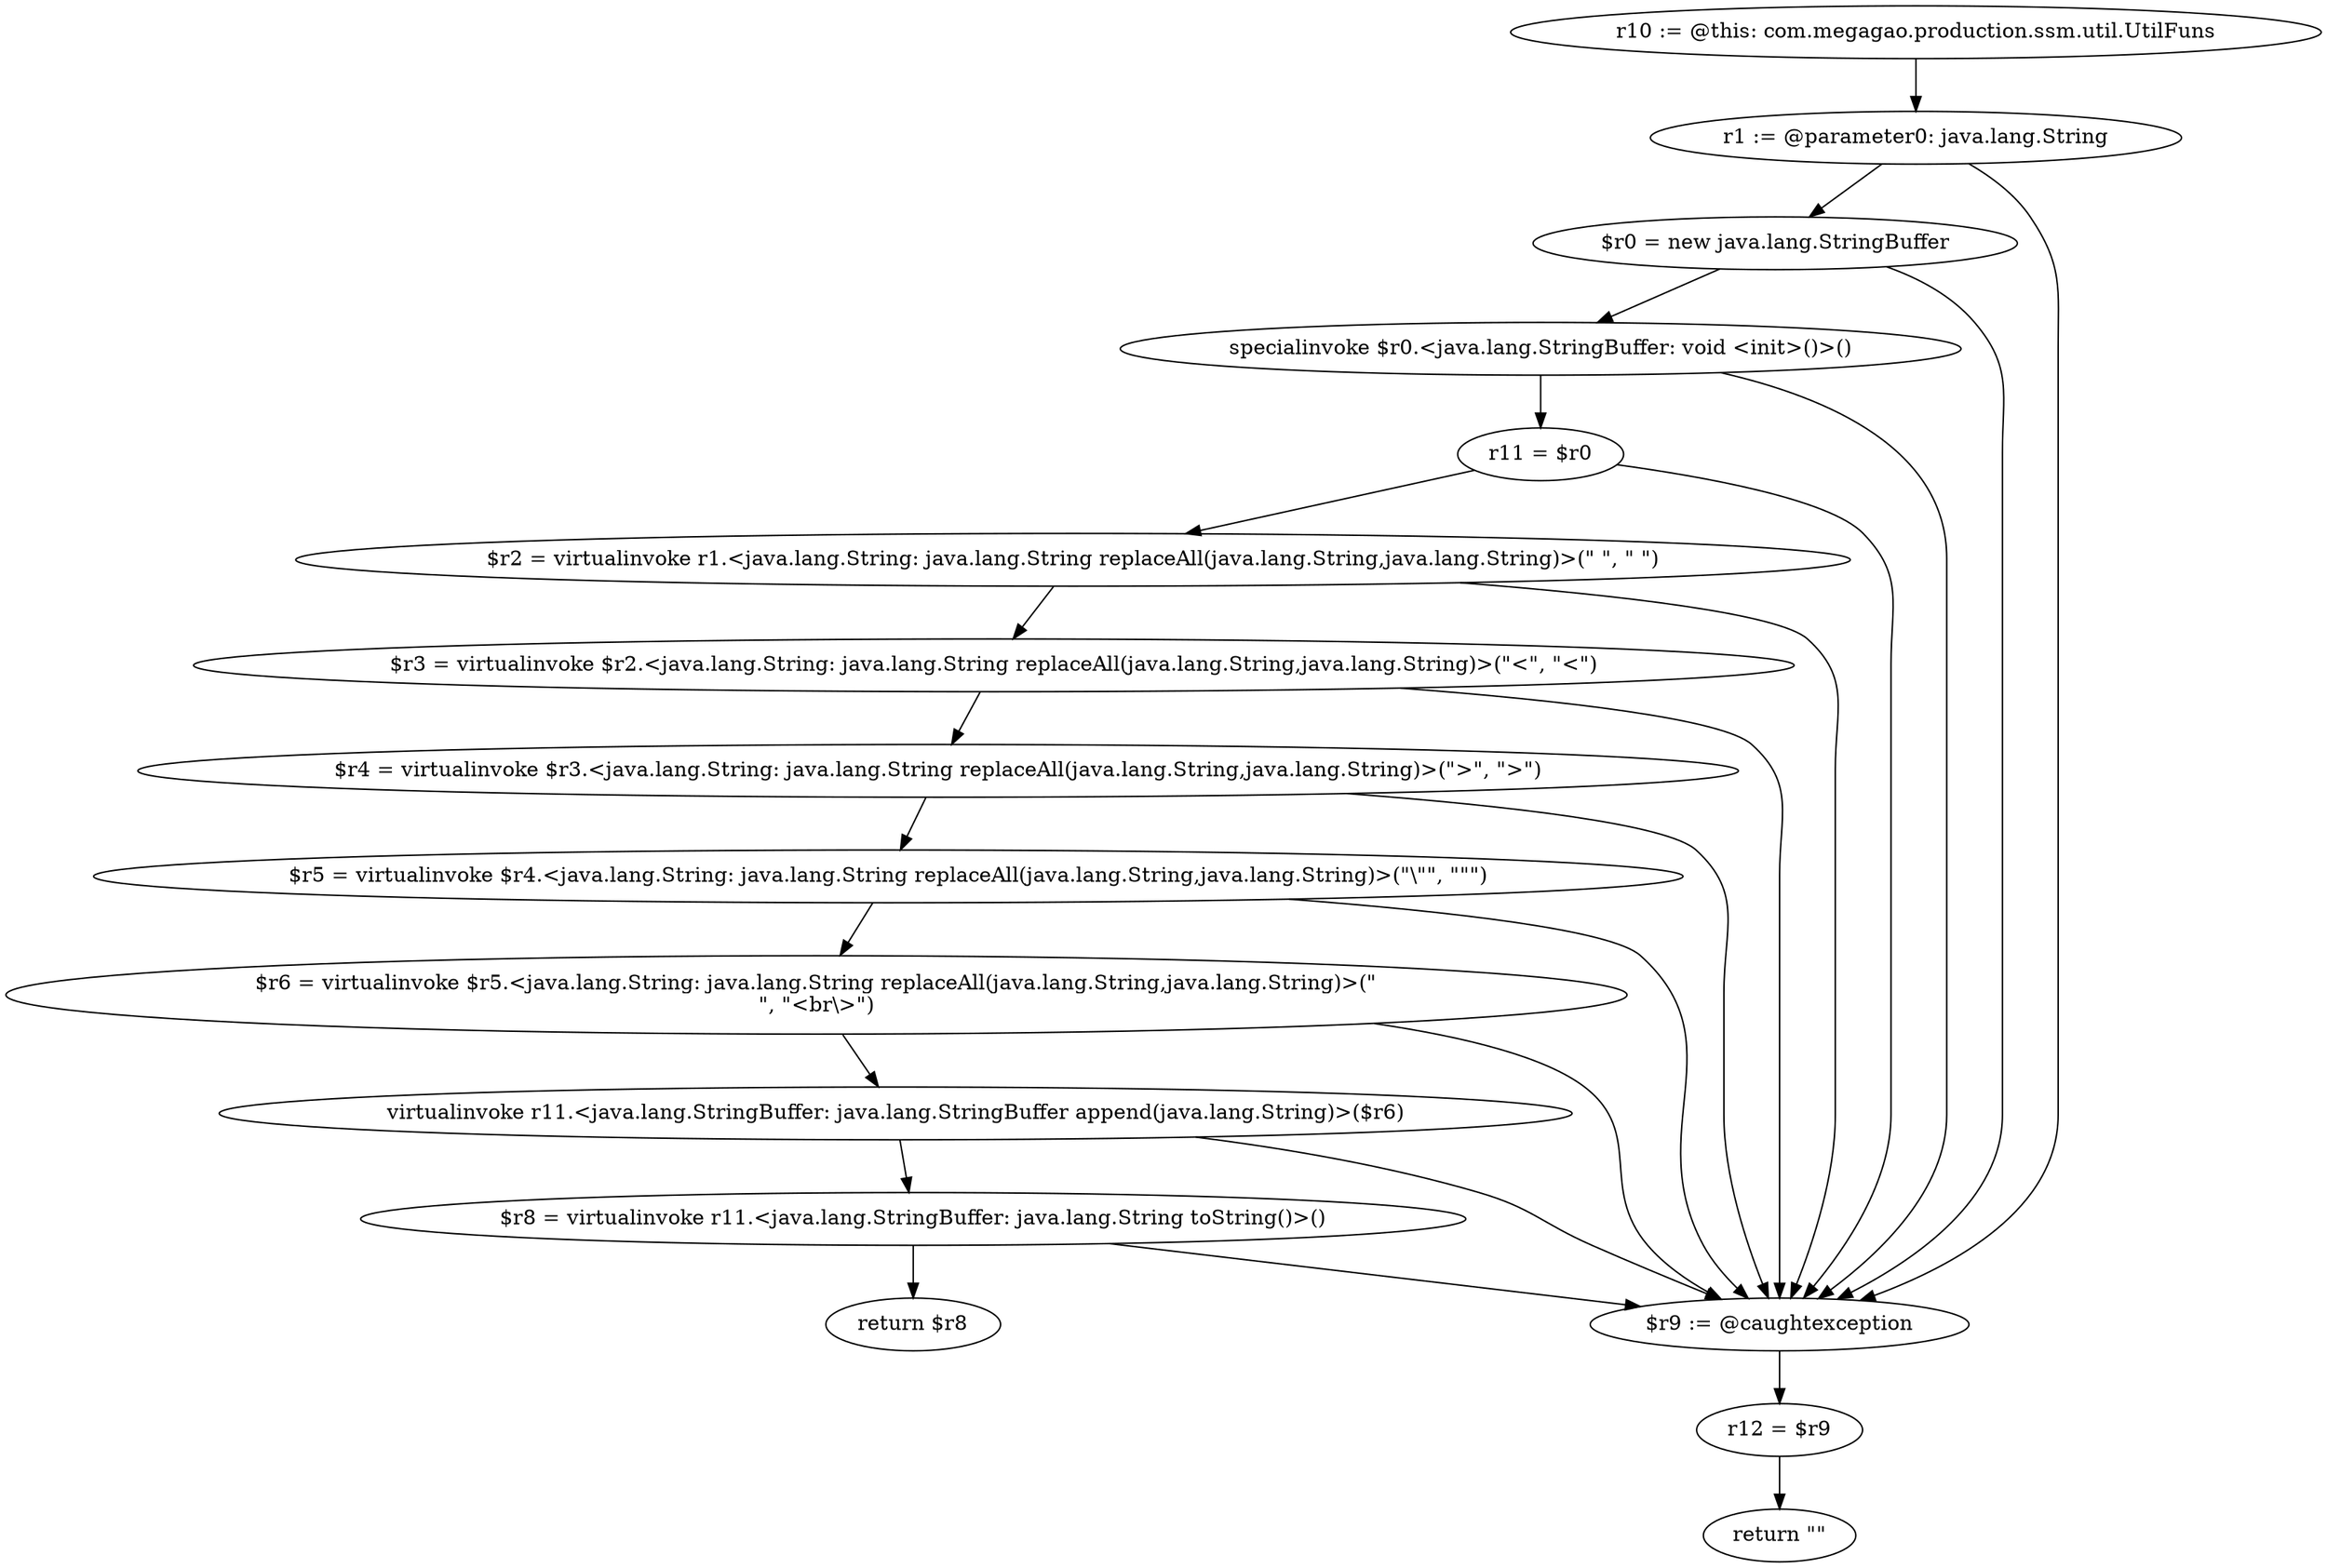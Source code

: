 digraph "unitGraph" {
    "r10 := @this: com.megagao.production.ssm.util.UtilFuns"
    "r1 := @parameter0: java.lang.String"
    "$r0 = new java.lang.StringBuffer"
    "specialinvoke $r0.<java.lang.StringBuffer: void <init>()>()"
    "r11 = $r0"
    "$r2 = virtualinvoke r1.<java.lang.String: java.lang.String replaceAll(java.lang.String,java.lang.String)>(\" \", \"&nbsp;\")"
    "$r3 = virtualinvoke $r2.<java.lang.String: java.lang.String replaceAll(java.lang.String,java.lang.String)>(\"<\", \"&lt;\")"
    "$r4 = virtualinvoke $r3.<java.lang.String: java.lang.String replaceAll(java.lang.String,java.lang.String)>(\">\", \"&gt;\")"
    "$r5 = virtualinvoke $r4.<java.lang.String: java.lang.String replaceAll(java.lang.String,java.lang.String)>(\"\\\"\", \"&quot;\")"
    "$r6 = virtualinvoke $r5.<java.lang.String: java.lang.String replaceAll(java.lang.String,java.lang.String)>(\"\n\", \"<br\\>\")"
    "virtualinvoke r11.<java.lang.StringBuffer: java.lang.StringBuffer append(java.lang.String)>($r6)"
    "$r8 = virtualinvoke r11.<java.lang.StringBuffer: java.lang.String toString()>()"
    "return $r8"
    "$r9 := @caughtexception"
    "r12 = $r9"
    "return \"\""
    "r10 := @this: com.megagao.production.ssm.util.UtilFuns"->"r1 := @parameter0: java.lang.String";
    "r1 := @parameter0: java.lang.String"->"$r0 = new java.lang.StringBuffer";
    "r1 := @parameter0: java.lang.String"->"$r9 := @caughtexception";
    "$r0 = new java.lang.StringBuffer"->"specialinvoke $r0.<java.lang.StringBuffer: void <init>()>()";
    "$r0 = new java.lang.StringBuffer"->"$r9 := @caughtexception";
    "specialinvoke $r0.<java.lang.StringBuffer: void <init>()>()"->"r11 = $r0";
    "specialinvoke $r0.<java.lang.StringBuffer: void <init>()>()"->"$r9 := @caughtexception";
    "r11 = $r0"->"$r2 = virtualinvoke r1.<java.lang.String: java.lang.String replaceAll(java.lang.String,java.lang.String)>(\" \", \"&nbsp;\")";
    "r11 = $r0"->"$r9 := @caughtexception";
    "$r2 = virtualinvoke r1.<java.lang.String: java.lang.String replaceAll(java.lang.String,java.lang.String)>(\" \", \"&nbsp;\")"->"$r3 = virtualinvoke $r2.<java.lang.String: java.lang.String replaceAll(java.lang.String,java.lang.String)>(\"<\", \"&lt;\")";
    "$r2 = virtualinvoke r1.<java.lang.String: java.lang.String replaceAll(java.lang.String,java.lang.String)>(\" \", \"&nbsp;\")"->"$r9 := @caughtexception";
    "$r3 = virtualinvoke $r2.<java.lang.String: java.lang.String replaceAll(java.lang.String,java.lang.String)>(\"<\", \"&lt;\")"->"$r4 = virtualinvoke $r3.<java.lang.String: java.lang.String replaceAll(java.lang.String,java.lang.String)>(\">\", \"&gt;\")";
    "$r3 = virtualinvoke $r2.<java.lang.String: java.lang.String replaceAll(java.lang.String,java.lang.String)>(\"<\", \"&lt;\")"->"$r9 := @caughtexception";
    "$r4 = virtualinvoke $r3.<java.lang.String: java.lang.String replaceAll(java.lang.String,java.lang.String)>(\">\", \"&gt;\")"->"$r5 = virtualinvoke $r4.<java.lang.String: java.lang.String replaceAll(java.lang.String,java.lang.String)>(\"\\\"\", \"&quot;\")";
    "$r4 = virtualinvoke $r3.<java.lang.String: java.lang.String replaceAll(java.lang.String,java.lang.String)>(\">\", \"&gt;\")"->"$r9 := @caughtexception";
    "$r5 = virtualinvoke $r4.<java.lang.String: java.lang.String replaceAll(java.lang.String,java.lang.String)>(\"\\\"\", \"&quot;\")"->"$r6 = virtualinvoke $r5.<java.lang.String: java.lang.String replaceAll(java.lang.String,java.lang.String)>(\"\n\", \"<br\\>\")";
    "$r5 = virtualinvoke $r4.<java.lang.String: java.lang.String replaceAll(java.lang.String,java.lang.String)>(\"\\\"\", \"&quot;\")"->"$r9 := @caughtexception";
    "$r6 = virtualinvoke $r5.<java.lang.String: java.lang.String replaceAll(java.lang.String,java.lang.String)>(\"\n\", \"<br\\>\")"->"virtualinvoke r11.<java.lang.StringBuffer: java.lang.StringBuffer append(java.lang.String)>($r6)";
    "$r6 = virtualinvoke $r5.<java.lang.String: java.lang.String replaceAll(java.lang.String,java.lang.String)>(\"\n\", \"<br\\>\")"->"$r9 := @caughtexception";
    "virtualinvoke r11.<java.lang.StringBuffer: java.lang.StringBuffer append(java.lang.String)>($r6)"->"$r8 = virtualinvoke r11.<java.lang.StringBuffer: java.lang.String toString()>()";
    "virtualinvoke r11.<java.lang.StringBuffer: java.lang.StringBuffer append(java.lang.String)>($r6)"->"$r9 := @caughtexception";
    "$r8 = virtualinvoke r11.<java.lang.StringBuffer: java.lang.String toString()>()"->"return $r8";
    "$r8 = virtualinvoke r11.<java.lang.StringBuffer: java.lang.String toString()>()"->"$r9 := @caughtexception";
    "$r9 := @caughtexception"->"r12 = $r9";
    "r12 = $r9"->"return \"\"";
}
